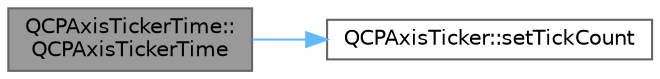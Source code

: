 digraph "QCPAxisTickerTime::QCPAxisTickerTime"
{
 // LATEX_PDF_SIZE
  bgcolor="transparent";
  edge [fontname=Helvetica,fontsize=10,labelfontname=Helvetica,labelfontsize=10];
  node [fontname=Helvetica,fontsize=10,shape=box,height=0.2,width=0.4];
  rankdir="LR";
  Node1 [label="QCPAxisTickerTime::\lQCPAxisTickerTime",height=0.2,width=0.4,color="gray40", fillcolor="grey60", style="filled", fontcolor="black",tooltip=" "];
  Node1 -> Node2 [color="steelblue1",style="solid"];
  Node2 [label="QCPAxisTicker::setTickCount",height=0.2,width=0.4,color="grey40", fillcolor="white", style="filled",URL="$class_q_c_p_axis_ticker.html#a47752abba8293e6dc18491501ae34008",tooltip=" "];
}
